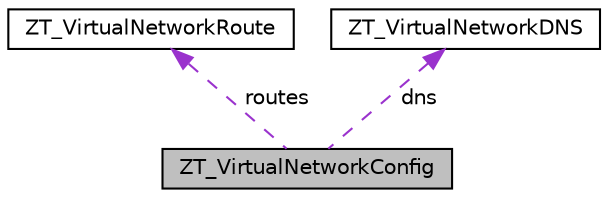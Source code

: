 digraph "ZT_VirtualNetworkConfig"
{
 // LATEX_PDF_SIZE
  edge [fontname="Helvetica",fontsize="10",labelfontname="Helvetica",labelfontsize="10"];
  node [fontname="Helvetica",fontsize="10",shape=record];
  Node1 [label="ZT_VirtualNetworkConfig",height=0.2,width=0.4,color="black", fillcolor="grey75", style="filled", fontcolor="black",tooltip=" "];
  Node2 -> Node1 [dir="back",color="darkorchid3",fontsize="10",style="dashed",label=" routes" ,fontname="Helvetica"];
  Node2 [label="ZT_VirtualNetworkRoute",height=0.2,width=0.4,color="black", fillcolor="white", style="filled",URL="$structZT__VirtualNetworkRoute.html",tooltip=" "];
  Node3 -> Node1 [dir="back",color="darkorchid3",fontsize="10",style="dashed",label=" dns" ,fontname="Helvetica"];
  Node3 [label="ZT_VirtualNetworkDNS",height=0.2,width=0.4,color="black", fillcolor="white", style="filled",URL="$structZT__VirtualNetworkDNS.html",tooltip=" "];
}
